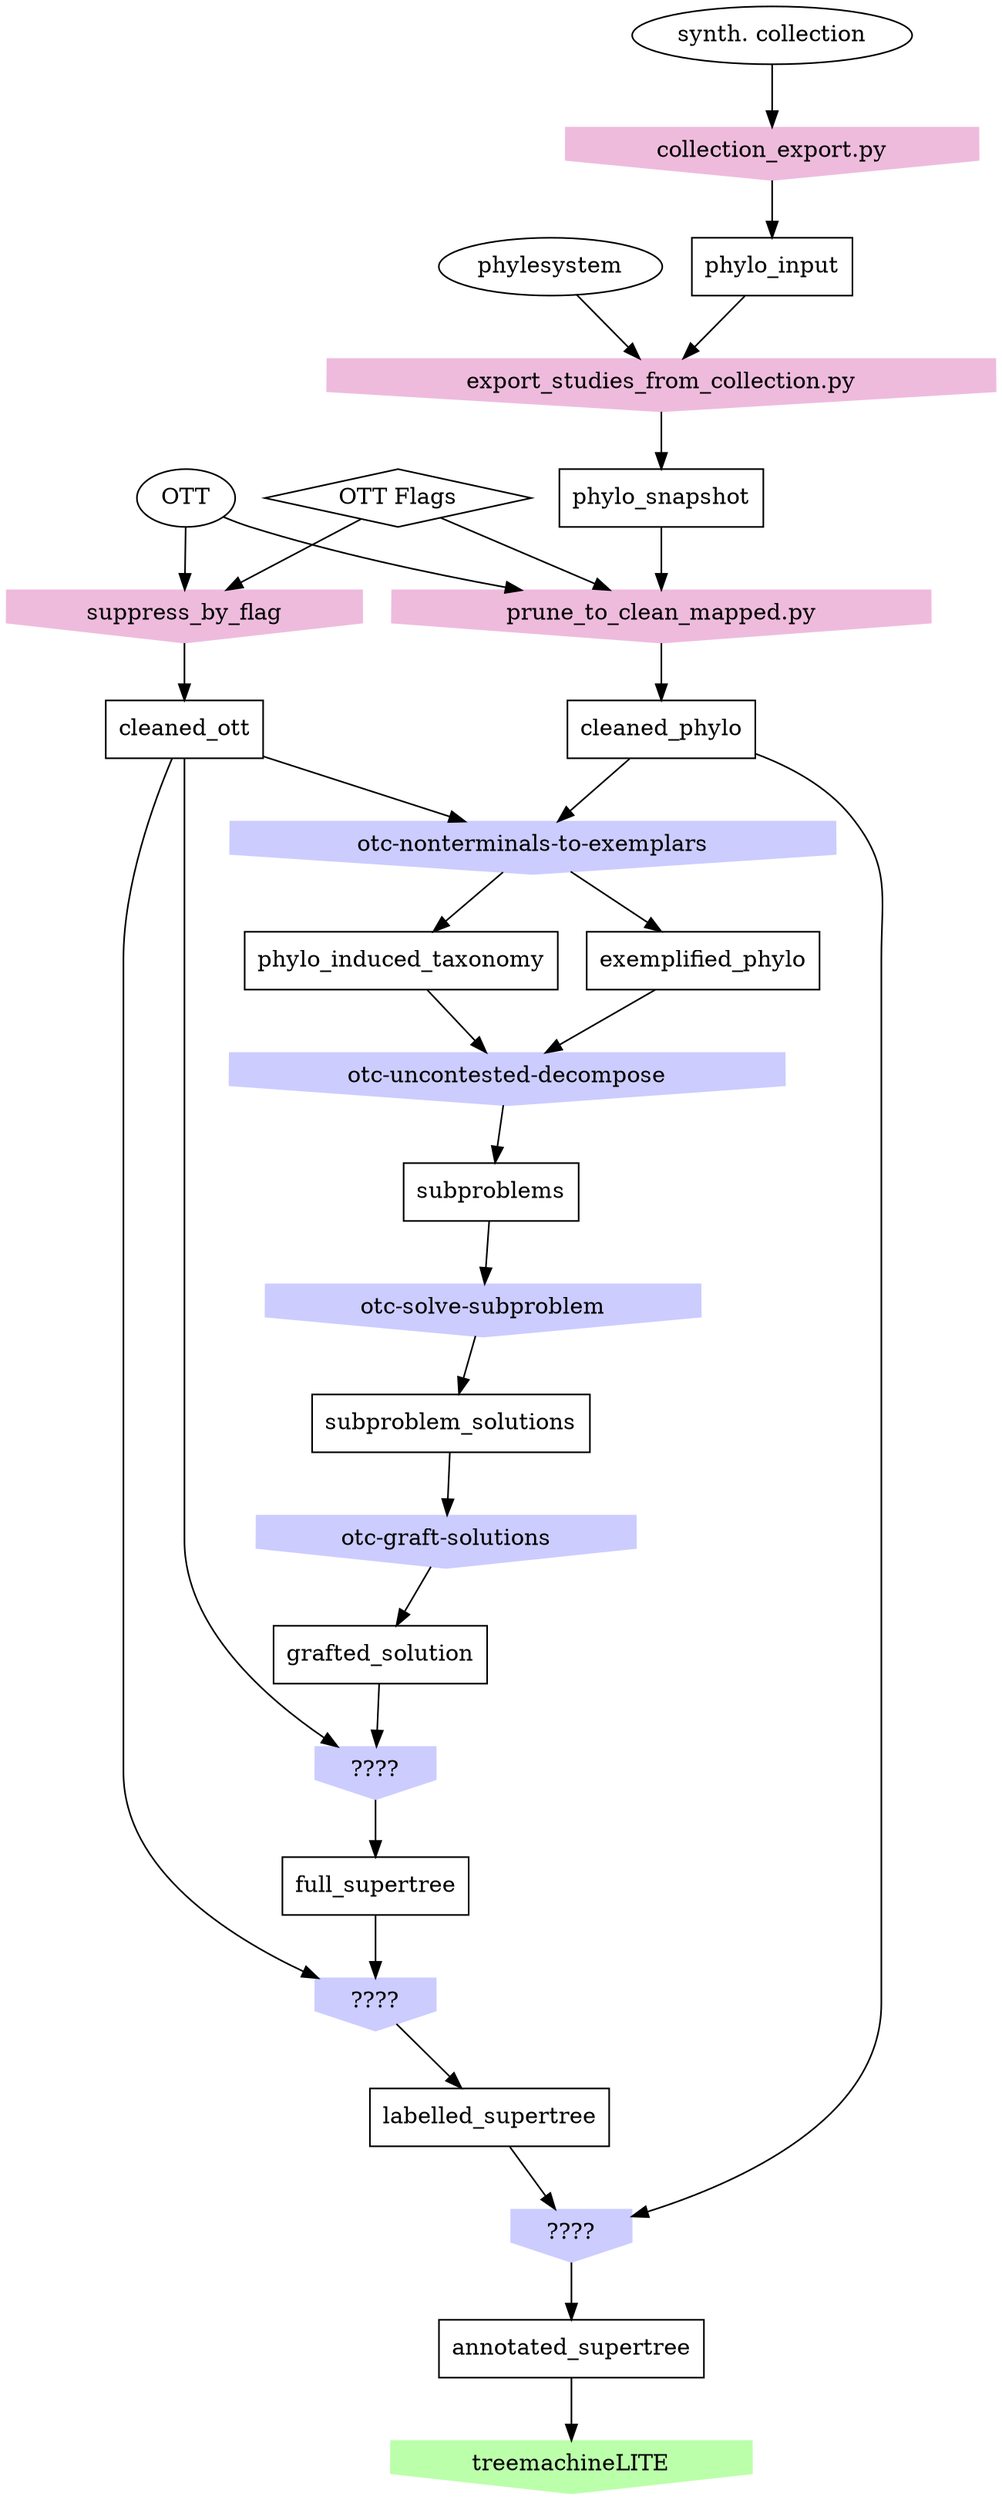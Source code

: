 digraph P {
    ottflags [shape=diamond label="OTT Flags"];
    ott [shape=oval label="OTT"];
    phylesystem [shape=oval label="phylesystem"];
    synthcoll [shape=oval label="synth. collection"];

    cleanedotttool [shape=invhouse label="suppress_by_flag", style=filled, color="#EEBBDD"];
    cleanedott [shape=box label="cleaned_ott"];
    ott -> cleanedotttool ;
    ottflags -> cleanedotttool;
    cleanedotttool ->cleanedott;

    phyloinputtool [shape=invhouse label="collection_export.py", style=filled, color="#EEBBDD"];
    phyloinput [shape=box label="phylo_input"];
    synthcoll -> phyloinputtool ;
    phyloinputtool -> phyloinput;

    phylosnapshottool [shape=invhouse label="export_studies_from_collection.py", style=filled, color="#EEBBDD"];
    phylosnapshot [shape=box label="phylo_snapshot"];
    phyloinput -> phylosnapshottool ;
    phylesystem -> phylosnapshottool ;
    phylosnapshottool ->phylosnapshot;

    cleanedphylotool [shape=invhouse label="prune_to_clean_mapped.py", style=filled, color="#EEBBDD"];
    cleanedphylo [shape=box label="cleaned_phylo"];
    phylosnapshot -> cleanedphylotool ;
    ottflags -> cleanedphylotool ;
    ott -> cleanedphylotool ;
    cleanedphylotool -> cleanedphylo;

    phyloinducedtaxonomytool [shape=invhouse label="otc-nonterminals-to-exemplars" style=filled color="#CCCCFF"];
    phyloinducedtaxonomy [shape=box label="phylo_induced_taxonomy"];
    exemplifiedphylo [shape=box label="exemplified_phylo"];
    cleanedphylo -> phyloinducedtaxonomytool;
    cleanedott -> phyloinducedtaxonomytool;
    phyloinducedtaxonomytool -> phyloinducedtaxonomy;
    phyloinducedtaxonomytool -> exemplifiedphylo;



    subproblemstool [shape=invhouse label="otc-uncontested-decompose" style=filled color="#CCCCFF"];
    subproblems [shape=box label="subproblems"];
    phyloinducedtaxonomy -> subproblemstool;
    exemplifiedphylo -> subproblemstool;
    subproblemstool -> subproblems;

    subproblemsolntool [shape=invhouse label="otc-solve-subproblem" style=filled color="#CCCCFF"];
    subproblemsoln [shape=box label="subproblem_solutions"];
    subproblems -> subproblemsolntool;
    subproblemsolntool -> subproblemsoln;

    graftedsolntool [shape=invhouse label="otc-graft-solutions" style=filled color="#CCCCFF"];
    graftedsoln [shape=box label="grafted_solution"];
    subproblemsoln -> graftedsolntool;
    graftedsolntool -> graftedsoln;

    supertreetopotool [shape=invhouse label="????" style=filled color="#CCCCFF"];
    supertreetopo [shape=box label="full_supertree"];
    graftedsoln -> supertreetopotool;
    cleanedott -> supertreetopotool;
    supertreetopotool -> supertreetopo;

    taxolabelledsupertreetool [shape=invhouse label="????" style=filled color="#CCCCFF"];
    taxolabelledsupertree [shape=box label="labelled_supertree"];
    cleanedott -> taxolabelledsupertreetool;
    supertreetopo -> taxolabelledsupertreetool;
    taxolabelledsupertreetool -> taxolabelledsupertree;

    supertreewithsupporttool [shape=invhouse label="????" style=filled color="#CCCCFF"];
    supertreewithsupport [shape=box label="annotated_supertree"];
    taxolabelledsupertree -> supertreewithsupporttool;
    cleanedphylo -> supertreewithsupporttool;
    supertreewithsupporttool -> supertreewithsupport;

    treemachineLite [shape=invhouse label="treemachineLITE" style=filled color="#BBFFAA"];
    supertreewithsupport -> treemachineLite;

}